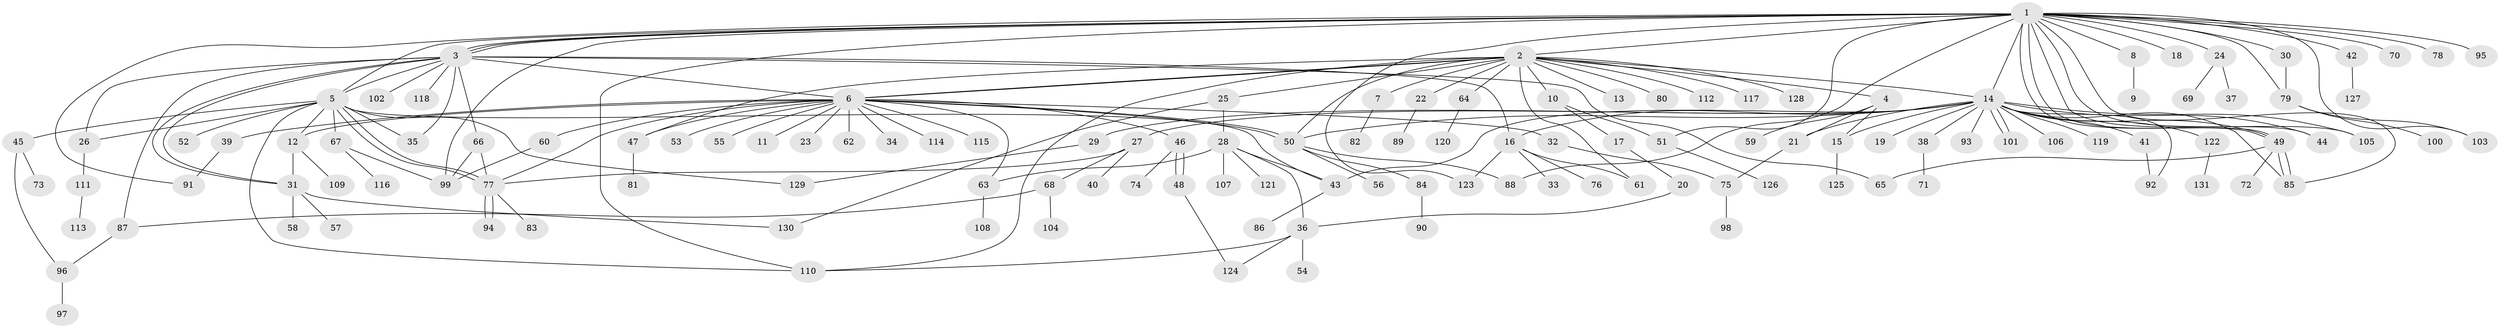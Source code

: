 // coarse degree distribution, {19: 0.015384615384615385, 17: 0.046153846153846156, 13: 0.015384615384615385, 4: 0.06153846153846154, 9: 0.015384615384615385, 1: 0.6, 2: 0.12307692307692308, 3: 0.07692307692307693, 7: 0.03076923076923077, 6: 0.015384615384615385}
// Generated by graph-tools (version 1.1) at 2025/18/03/04/25 18:18:25]
// undirected, 131 vertices, 187 edges
graph export_dot {
graph [start="1"]
  node [color=gray90,style=filled];
  1;
  2;
  3;
  4;
  5;
  6;
  7;
  8;
  9;
  10;
  11;
  12;
  13;
  14;
  15;
  16;
  17;
  18;
  19;
  20;
  21;
  22;
  23;
  24;
  25;
  26;
  27;
  28;
  29;
  30;
  31;
  32;
  33;
  34;
  35;
  36;
  37;
  38;
  39;
  40;
  41;
  42;
  43;
  44;
  45;
  46;
  47;
  48;
  49;
  50;
  51;
  52;
  53;
  54;
  55;
  56;
  57;
  58;
  59;
  60;
  61;
  62;
  63;
  64;
  65;
  66;
  67;
  68;
  69;
  70;
  71;
  72;
  73;
  74;
  75;
  76;
  77;
  78;
  79;
  80;
  81;
  82;
  83;
  84;
  85;
  86;
  87;
  88;
  89;
  90;
  91;
  92;
  93;
  94;
  95;
  96;
  97;
  98;
  99;
  100;
  101;
  102;
  103;
  104;
  105;
  106;
  107;
  108;
  109;
  110;
  111;
  112;
  113;
  114;
  115;
  116;
  117;
  118;
  119;
  120;
  121;
  122;
  123;
  124;
  125;
  126;
  127;
  128;
  129;
  130;
  131;
  1 -- 2;
  1 -- 3;
  1 -- 3;
  1 -- 3;
  1 -- 5;
  1 -- 8;
  1 -- 14;
  1 -- 18;
  1 -- 24;
  1 -- 30;
  1 -- 42;
  1 -- 44;
  1 -- 49;
  1 -- 49;
  1 -- 51;
  1 -- 70;
  1 -- 78;
  1 -- 79;
  1 -- 85;
  1 -- 88;
  1 -- 91;
  1 -- 95;
  1 -- 99;
  1 -- 103;
  1 -- 105;
  1 -- 110;
  1 -- 123;
  2 -- 4;
  2 -- 6;
  2 -- 6;
  2 -- 7;
  2 -- 10;
  2 -- 13;
  2 -- 14;
  2 -- 22;
  2 -- 25;
  2 -- 47;
  2 -- 50;
  2 -- 61;
  2 -- 64;
  2 -- 80;
  2 -- 110;
  2 -- 112;
  2 -- 117;
  2 -- 128;
  3 -- 5;
  3 -- 6;
  3 -- 16;
  3 -- 26;
  3 -- 31;
  3 -- 31;
  3 -- 35;
  3 -- 65;
  3 -- 66;
  3 -- 87;
  3 -- 102;
  3 -- 118;
  4 -- 15;
  4 -- 21;
  4 -- 59;
  5 -- 12;
  5 -- 26;
  5 -- 35;
  5 -- 43;
  5 -- 45;
  5 -- 52;
  5 -- 67;
  5 -- 77;
  5 -- 77;
  5 -- 110;
  5 -- 129;
  6 -- 11;
  6 -- 12;
  6 -- 23;
  6 -- 32;
  6 -- 34;
  6 -- 39;
  6 -- 46;
  6 -- 47;
  6 -- 50;
  6 -- 50;
  6 -- 53;
  6 -- 55;
  6 -- 60;
  6 -- 62;
  6 -- 63;
  6 -- 77;
  6 -- 114;
  6 -- 115;
  7 -- 82;
  8 -- 9;
  10 -- 17;
  10 -- 51;
  12 -- 31;
  12 -- 109;
  14 -- 15;
  14 -- 16;
  14 -- 19;
  14 -- 21;
  14 -- 27;
  14 -- 29;
  14 -- 38;
  14 -- 41;
  14 -- 43;
  14 -- 44;
  14 -- 49;
  14 -- 50;
  14 -- 85;
  14 -- 92;
  14 -- 93;
  14 -- 101;
  14 -- 101;
  14 -- 105;
  14 -- 106;
  14 -- 119;
  14 -- 122;
  15 -- 125;
  16 -- 33;
  16 -- 61;
  16 -- 76;
  16 -- 123;
  17 -- 20;
  20 -- 36;
  21 -- 75;
  22 -- 89;
  24 -- 37;
  24 -- 69;
  25 -- 28;
  25 -- 130;
  26 -- 111;
  27 -- 40;
  27 -- 68;
  27 -- 77;
  28 -- 36;
  28 -- 43;
  28 -- 63;
  28 -- 107;
  28 -- 121;
  29 -- 129;
  30 -- 79;
  31 -- 57;
  31 -- 58;
  31 -- 130;
  32 -- 75;
  36 -- 54;
  36 -- 110;
  36 -- 124;
  38 -- 71;
  39 -- 91;
  41 -- 92;
  42 -- 127;
  43 -- 86;
  45 -- 73;
  45 -- 96;
  46 -- 48;
  46 -- 48;
  46 -- 74;
  47 -- 81;
  48 -- 124;
  49 -- 65;
  49 -- 72;
  49 -- 85;
  49 -- 85;
  50 -- 56;
  50 -- 84;
  50 -- 88;
  51 -- 126;
  60 -- 99;
  63 -- 108;
  64 -- 120;
  66 -- 77;
  66 -- 99;
  67 -- 99;
  67 -- 116;
  68 -- 87;
  68 -- 104;
  75 -- 98;
  77 -- 83;
  77 -- 94;
  77 -- 94;
  79 -- 100;
  79 -- 103;
  84 -- 90;
  87 -- 96;
  96 -- 97;
  111 -- 113;
  122 -- 131;
}
